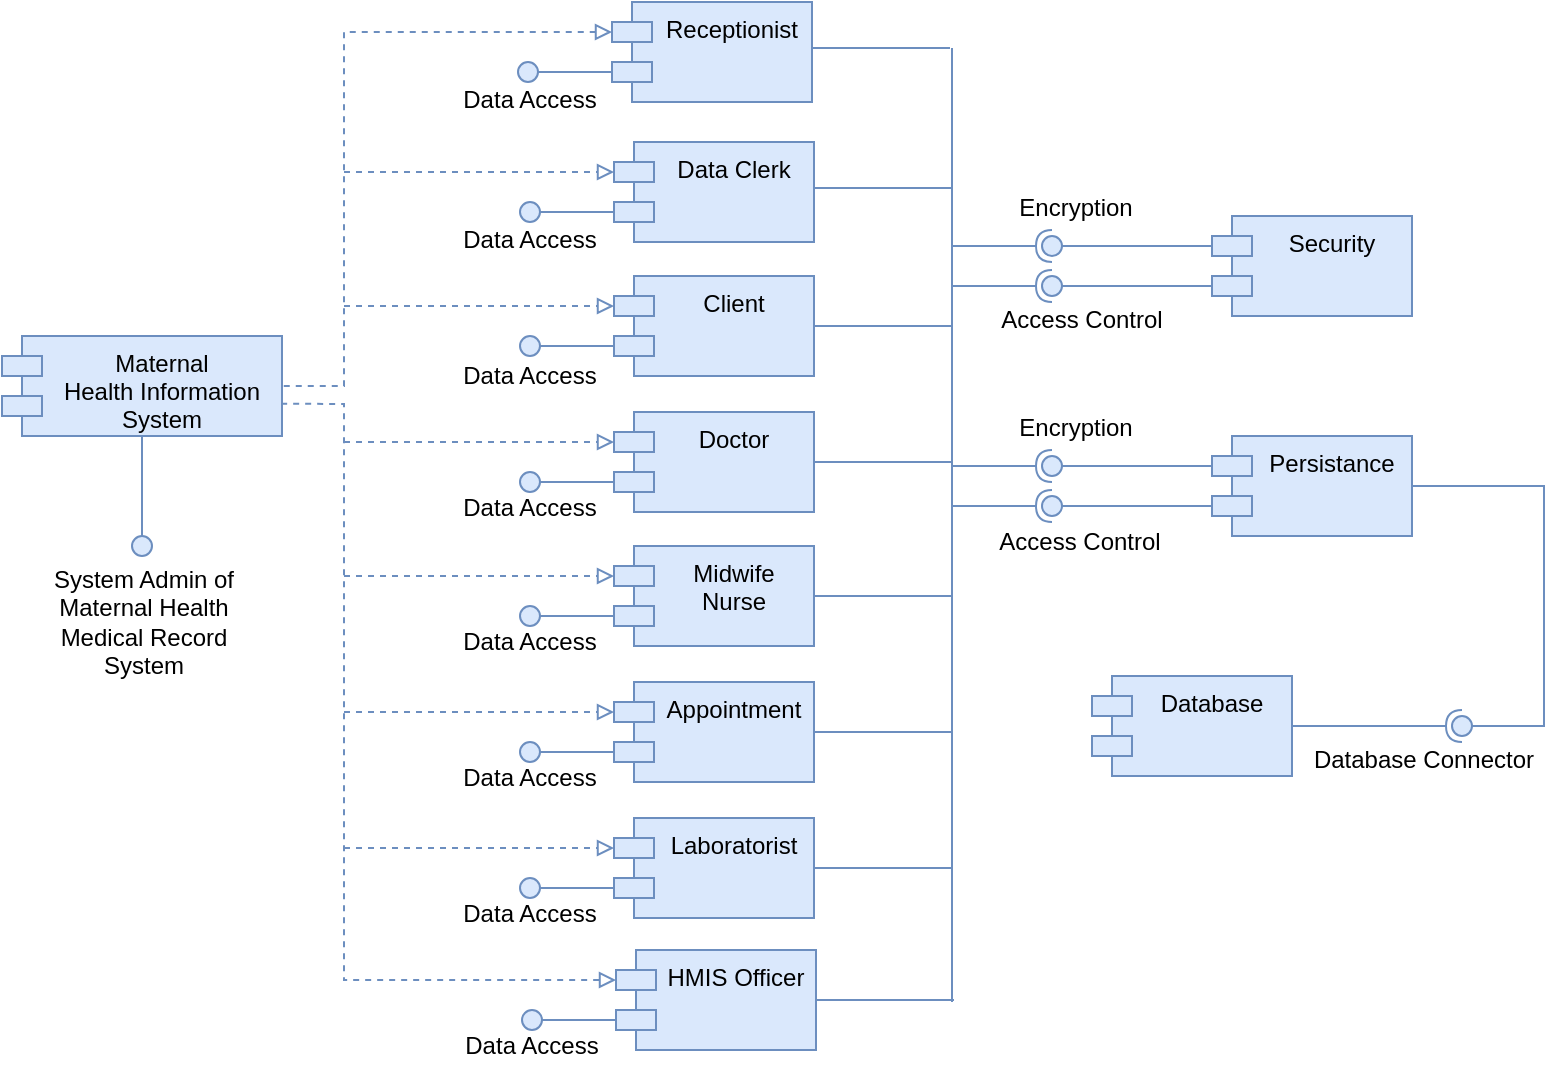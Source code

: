 <mxfile version="18.1.3" type="github">
  <diagram id="Pgbwz4pBEgQIGdPzvF3l" name="Page-1">
    <mxGraphModel dx="764" dy="323" grid="0" gridSize="10" guides="1" tooltips="1" connect="1" arrows="1" fold="1" page="1" pageScale="1" pageWidth="850" pageHeight="1100" math="0" shadow="0">
      <root>
        <mxCell id="0" />
        <mxCell id="1" parent="0" />
        <mxCell id="9rvDqOFrIInNJt9p8Uub-1" value="Receptionist" style="shape=module;align=left;spacingLeft=20;align=center;verticalAlign=top;fillColor=#dae8fc;strokeColor=#6c8ebf;" vertex="1" parent="1">
          <mxGeometry x="334" y="63" width="100" height="50" as="geometry" />
        </mxCell>
        <mxCell id="9rvDqOFrIInNJt9p8Uub-2" value="" style="endArrow=none;html=1;rounded=0;exitX=1;exitY=0.5;exitDx=0;exitDy=0;fillColor=#dae8fc;strokeColor=#6c8ebf;" edge="1" parent="1">
          <mxGeometry width="50" height="50" relative="1" as="geometry">
            <mxPoint x="434" y="86" as="sourcePoint" />
            <mxPoint x="503" y="86" as="targetPoint" />
          </mxGeometry>
        </mxCell>
        <mxCell id="9rvDqOFrIInNJt9p8Uub-3" value="" style="group;" vertex="1" connectable="0" parent="1">
          <mxGeometry x="287" y="93" width="10" height="10" as="geometry" />
        </mxCell>
        <mxCell id="9rvDqOFrIInNJt9p8Uub-4" value="" style="ellipse;whiteSpace=wrap;html=1;align=center;aspect=fixed;resizable=0;points=[];outlineConnect=0;sketch=0;fillColor=#dae8fc;strokeColor=#6c8ebf;" vertex="1" parent="9rvDqOFrIInNJt9p8Uub-3">
          <mxGeometry width="10" height="10" as="geometry" />
        </mxCell>
        <mxCell id="9rvDqOFrIInNJt9p8Uub-5" value="" style="rounded=0;orthogonalLoop=1;jettySize=auto;html=1;endArrow=none;endFill=0;sketch=0;sourcePerimeterSpacing=0;targetPerimeterSpacing=0;exitX=0;exitY=0;exitDx=0;exitDy=35;exitPerimeter=0;fillColor=#dae8fc;strokeColor=#6c8ebf;" edge="1" parent="1" source="9rvDqOFrIInNJt9p8Uub-1" target="9rvDqOFrIInNJt9p8Uub-4">
          <mxGeometry relative="1" as="geometry">
            <mxPoint x="-76" y="-146" as="sourcePoint" />
          </mxGeometry>
        </mxCell>
        <mxCell id="hMI-7zSJe5-7NLcvPueV-1" value="Data Clerk" style="shape=module;align=left;spacingLeft=20;align=center;verticalAlign=top;fillColor=#dae8fc;strokeColor=#6c8ebf;" parent="1" vertex="1">
          <mxGeometry x="335" y="133" width="100" height="50" as="geometry" />
        </mxCell>
        <mxCell id="hMI-7zSJe5-7NLcvPueV-2" value="Maternal&#xa;Health Information&#xa;System" style="shape=module;align=left;spacingLeft=20;align=center;verticalAlign=top;fillColor=#dae8fc;strokeColor=#6c8ebf;" parent="1" vertex="1">
          <mxGeometry x="29" y="230" width="140" height="50" as="geometry" />
        </mxCell>
        <mxCell id="hMI-7zSJe5-7NLcvPueV-3" value="Client" style="shape=module;align=left;spacingLeft=20;align=center;verticalAlign=top;fillColor=#dae8fc;strokeColor=#6c8ebf;" parent="1" vertex="1">
          <mxGeometry x="335" y="200" width="100" height="50" as="geometry" />
        </mxCell>
        <mxCell id="hMI-7zSJe5-7NLcvPueV-4" value="Doctor" style="shape=module;align=left;spacingLeft=20;align=center;verticalAlign=top;fillColor=#dae8fc;strokeColor=#6c8ebf;" parent="1" vertex="1">
          <mxGeometry x="335" y="268" width="100" height="50" as="geometry" />
        </mxCell>
        <mxCell id="hMI-7zSJe5-7NLcvPueV-5" value="Midwife &#xa;Nurse" style="shape=module;align=left;spacingLeft=20;align=center;verticalAlign=top;fillColor=#dae8fc;strokeColor=#6c8ebf;" parent="1" vertex="1">
          <mxGeometry x="335" y="335" width="100" height="50" as="geometry" />
        </mxCell>
        <mxCell id="hMI-7zSJe5-7NLcvPueV-6" value="Appointment" style="shape=module;align=left;spacingLeft=20;align=center;verticalAlign=top;fillColor=#dae8fc;strokeColor=#6c8ebf;" parent="1" vertex="1">
          <mxGeometry x="335" y="403" width="100" height="50" as="geometry" />
        </mxCell>
        <mxCell id="hMI-7zSJe5-7NLcvPueV-7" value="Security" style="shape=module;align=left;spacingLeft=20;align=center;verticalAlign=top;fillColor=#dae8fc;strokeColor=#6c8ebf;" parent="1" vertex="1">
          <mxGeometry x="634" y="170" width="100" height="50" as="geometry" />
        </mxCell>
        <mxCell id="hMI-7zSJe5-7NLcvPueV-8" value="Persistance" style="shape=module;align=left;spacingLeft=20;align=center;verticalAlign=top;fillColor=#dae8fc;strokeColor=#6c8ebf;" parent="1" vertex="1">
          <mxGeometry x="634" y="280" width="100" height="50" as="geometry" />
        </mxCell>
        <mxCell id="hMI-7zSJe5-7NLcvPueV-9" value="Database" style="shape=module;align=left;spacingLeft=20;align=center;verticalAlign=top;fillColor=#dae8fc;strokeColor=#6c8ebf;" parent="1" vertex="1">
          <mxGeometry x="574" y="400" width="100" height="50" as="geometry" />
        </mxCell>
        <mxCell id="hMI-7zSJe5-7NLcvPueV-19" value="" style="rounded=0;orthogonalLoop=1;jettySize=auto;html=1;endArrow=none;endFill=0;sketch=0;sourcePerimeterSpacing=0;targetPerimeterSpacing=0;exitX=0;exitY=0;exitDx=0;exitDy=35;exitPerimeter=0;fillColor=#dae8fc;strokeColor=#6c8ebf;" parent="1" source="hMI-7zSJe5-7NLcvPueV-3" target="hMI-7zSJe5-7NLcvPueV-18" edge="1">
          <mxGeometry relative="1" as="geometry">
            <mxPoint x="-36" y="45" as="sourcePoint" />
          </mxGeometry>
        </mxCell>
        <mxCell id="hMI-7zSJe5-7NLcvPueV-38" value="" style="group;container=0;" parent="1" vertex="1" connectable="0">
          <mxGeometry x="288" y="365" width="10" height="10" as="geometry" />
        </mxCell>
        <mxCell id="hMI-7zSJe5-7NLcvPueV-39" value="" style="group;" parent="1" vertex="1" connectable="0">
          <mxGeometry x="288" y="433" width="10" height="10" as="geometry" />
        </mxCell>
        <mxCell id="hMI-7zSJe5-7NLcvPueV-40" value="" style="group;" parent="hMI-7zSJe5-7NLcvPueV-39" vertex="1" connectable="0">
          <mxGeometry width="10" height="10" as="geometry" />
        </mxCell>
        <mxCell id="hMI-7zSJe5-7NLcvPueV-41" value="" style="group;" parent="hMI-7zSJe5-7NLcvPueV-40" vertex="1" connectable="0">
          <mxGeometry width="10" height="10" as="geometry" />
        </mxCell>
        <mxCell id="hMI-7zSJe5-7NLcvPueV-42" value="" style="group;" parent="hMI-7zSJe5-7NLcvPueV-41" vertex="1" connectable="0">
          <mxGeometry width="10" height="10" as="geometry" />
        </mxCell>
        <mxCell id="hMI-7zSJe5-7NLcvPueV-43" value="" style="ellipse;whiteSpace=wrap;html=1;align=center;aspect=fixed;resizable=0;points=[];outlineConnect=0;sketch=0;fillColor=#dae8fc;strokeColor=#6c8ebf;" parent="hMI-7zSJe5-7NLcvPueV-42" vertex="1">
          <mxGeometry width="10" height="10" as="geometry" />
        </mxCell>
        <mxCell id="hMI-7zSJe5-7NLcvPueV-44" value="" style="rounded=0;orthogonalLoop=1;jettySize=auto;html=1;endArrow=none;endFill=0;sketch=0;sourcePerimeterSpacing=0;targetPerimeterSpacing=0;exitX=0;exitY=0;exitDx=0;exitDy=35;exitPerimeter=0;fillColor=#dae8fc;strokeColor=#6c8ebf;" parent="1" source="hMI-7zSJe5-7NLcvPueV-6" target="hMI-7zSJe5-7NLcvPueV-43" edge="1">
          <mxGeometry relative="1" as="geometry">
            <mxPoint x="314" y="443" as="sourcePoint" />
          </mxGeometry>
        </mxCell>
        <mxCell id="hMI-7zSJe5-7NLcvPueV-45" value="" style="rounded=0;orthogonalLoop=1;jettySize=auto;html=1;endArrow=none;endFill=0;sketch=0;sourcePerimeterSpacing=0;targetPerimeterSpacing=0;exitX=0;exitY=0;exitDx=0;exitDy=15;exitPerimeter=0;fillColor=#dae8fc;strokeColor=#6c8ebf;" parent="1" source="hMI-7zSJe5-7NLcvPueV-7" target="hMI-7zSJe5-7NLcvPueV-47" edge="1">
          <mxGeometry relative="1" as="geometry">
            <mxPoint x="-866" y="-355" as="sourcePoint" />
          </mxGeometry>
        </mxCell>
        <mxCell id="hMI-7zSJe5-7NLcvPueV-58" value="" style="rounded=0;orthogonalLoop=1;jettySize=auto;html=1;endArrow=none;endFill=0;sketch=0;sourcePerimeterSpacing=0;targetPerimeterSpacing=0;exitX=0;exitY=0;exitDx=0;exitDy=15;exitPerimeter=0;fillColor=#dae8fc;strokeColor=#6c8ebf;" parent="1" target="hMI-7zSJe5-7NLcvPueV-57" edge="1">
          <mxGeometry relative="1" as="geometry">
            <mxPoint x="634" y="205" as="sourcePoint" />
          </mxGeometry>
        </mxCell>
        <mxCell id="hMI-7zSJe5-7NLcvPueV-46" value="" style="rounded=0;orthogonalLoop=1;jettySize=auto;html=1;endArrow=halfCircle;endFill=0;entryX=0.5;entryY=0.5;endSize=6;strokeWidth=1;sketch=0;fillColor=#dae8fc;strokeColor=#6c8ebf;" parent="1" target="hMI-7zSJe5-7NLcvPueV-47" edge="1">
          <mxGeometry relative="1" as="geometry">
            <mxPoint x="504" y="185" as="sourcePoint" />
          </mxGeometry>
        </mxCell>
        <mxCell id="hMI-7zSJe5-7NLcvPueV-47" value="" style="ellipse;whiteSpace=wrap;html=1;align=center;aspect=fixed;resizable=0;points=[];outlineConnect=0;sketch=0;rotation=-180;container=0;fillColor=#dae8fc;strokeColor=#6c8ebf;" parent="1" vertex="1">
          <mxGeometry x="549" y="180" width="10" height="10" as="geometry" />
        </mxCell>
        <mxCell id="hMI-7zSJe5-7NLcvPueV-56" value="" style="rounded=0;orthogonalLoop=1;jettySize=auto;html=1;endArrow=halfCircle;endFill=0;entryX=0.5;entryY=0.5;endSize=6;strokeWidth=1;sketch=0;fillColor=#dae8fc;strokeColor=#6c8ebf;" parent="1" target="hMI-7zSJe5-7NLcvPueV-57" edge="1">
          <mxGeometry relative="1" as="geometry">
            <mxPoint x="504" y="205" as="sourcePoint" />
          </mxGeometry>
        </mxCell>
        <mxCell id="hMI-7zSJe5-7NLcvPueV-57" value="" style="ellipse;whiteSpace=wrap;html=1;align=center;aspect=fixed;resizable=0;points=[];outlineConnect=0;sketch=0;rotation=-180;container=0;fillColor=#dae8fc;strokeColor=#6c8ebf;" parent="1" vertex="1">
          <mxGeometry x="549" y="200" width="10" height="10" as="geometry" />
        </mxCell>
        <mxCell id="hMI-7zSJe5-7NLcvPueV-77" value="" style="group;" parent="1" vertex="1" connectable="0">
          <mxGeometry x="504" y="290" width="55" height="10" as="geometry" />
        </mxCell>
        <mxCell id="hMI-7zSJe5-7NLcvPueV-78" value="" style="group;" parent="1" vertex="1" connectable="0">
          <mxGeometry x="504" y="310" width="55" height="10" as="geometry" />
        </mxCell>
        <mxCell id="hMI-7zSJe5-7NLcvPueV-79" value="" style="rounded=0;orthogonalLoop=1;jettySize=auto;html=1;endArrow=none;endFill=0;sketch=0;sourcePerimeterSpacing=0;targetPerimeterSpacing=0;exitX=0;exitY=0;exitDx=0;exitDy=15;exitPerimeter=0;fillColor=#dae8fc;strokeColor=#6c8ebf;" parent="1" target="hMI-7zSJe5-7NLcvPueV-82" edge="1">
          <mxGeometry relative="1" as="geometry">
            <mxPoint x="634" y="295" as="sourcePoint" />
          </mxGeometry>
        </mxCell>
        <mxCell id="hMI-7zSJe5-7NLcvPueV-80" value="" style="rounded=0;orthogonalLoop=1;jettySize=auto;html=1;endArrow=none;endFill=0;sketch=0;sourcePerimeterSpacing=0;targetPerimeterSpacing=0;exitX=0;exitY=0;exitDx=0;exitDy=15;exitPerimeter=0;fillColor=#dae8fc;strokeColor=#6c8ebf;" parent="1" target="hMI-7zSJe5-7NLcvPueV-84" edge="1">
          <mxGeometry relative="1" as="geometry">
            <mxPoint x="634" y="315" as="sourcePoint" />
          </mxGeometry>
        </mxCell>
        <mxCell id="hMI-7zSJe5-7NLcvPueV-81" value="" style="rounded=0;orthogonalLoop=1;jettySize=auto;html=1;endArrow=halfCircle;endFill=0;entryX=0.5;entryY=0.5;endSize=6;strokeWidth=1;sketch=0;fillColor=#dae8fc;strokeColor=#6c8ebf;" parent="1" target="hMI-7zSJe5-7NLcvPueV-82" edge="1">
          <mxGeometry relative="1" as="geometry">
            <mxPoint x="504" y="295" as="sourcePoint" />
          </mxGeometry>
        </mxCell>
        <mxCell id="hMI-7zSJe5-7NLcvPueV-82" value="" style="ellipse;whiteSpace=wrap;html=1;align=center;aspect=fixed;resizable=0;points=[];outlineConnect=0;sketch=0;rotation=-180;container=0;fillColor=#dae8fc;strokeColor=#6c8ebf;" parent="1" vertex="1">
          <mxGeometry x="549" y="290" width="10" height="10" as="geometry" />
        </mxCell>
        <mxCell id="hMI-7zSJe5-7NLcvPueV-83" value="" style="rounded=0;orthogonalLoop=1;jettySize=auto;html=1;endArrow=halfCircle;endFill=0;entryX=0.5;entryY=0.5;endSize=6;strokeWidth=1;sketch=0;fillColor=#dae8fc;strokeColor=#6c8ebf;" parent="1" target="hMI-7zSJe5-7NLcvPueV-84" edge="1">
          <mxGeometry relative="1" as="geometry">
            <mxPoint x="504" y="315" as="sourcePoint" />
          </mxGeometry>
        </mxCell>
        <mxCell id="hMI-7zSJe5-7NLcvPueV-84" value="" style="ellipse;whiteSpace=wrap;html=1;align=center;aspect=fixed;resizable=0;points=[];outlineConnect=0;sketch=0;rotation=-180;container=0;fillColor=#dae8fc;strokeColor=#6c8ebf;" parent="1" vertex="1">
          <mxGeometry x="549" y="310" width="10" height="10" as="geometry" />
        </mxCell>
        <mxCell id="hMI-7zSJe5-7NLcvPueV-87" value="" style="rounded=0;orthogonalLoop=1;jettySize=auto;html=1;endArrow=none;endFill=0;sketch=0;sourcePerimeterSpacing=0;targetPerimeterSpacing=0;exitX=1;exitY=0.5;exitDx=0;exitDy=0;fillColor=#dae8fc;strokeColor=#6c8ebf;" parent="1" source="hMI-7zSJe5-7NLcvPueV-8" target="hMI-7zSJe5-7NLcvPueV-90" edge="1">
          <mxGeometry relative="1" as="geometry">
            <mxPoint x="654" y="235" as="sourcePoint" />
            <Array as="points">
              <mxPoint x="800" y="305" />
              <mxPoint x="800" y="425" />
            </Array>
          </mxGeometry>
        </mxCell>
        <mxCell id="hMI-7zSJe5-7NLcvPueV-89" value="" style="rounded=0;orthogonalLoop=1;jettySize=auto;html=1;endArrow=halfCircle;endFill=0;entryX=0.5;entryY=0.5;endSize=6;strokeWidth=1;sketch=0;exitX=1;exitY=0.5;exitDx=0;exitDy=0;fillColor=#dae8fc;strokeColor=#6c8ebf;" parent="1" source="hMI-7zSJe5-7NLcvPueV-9" target="hMI-7zSJe5-7NLcvPueV-90" edge="1">
          <mxGeometry relative="1" as="geometry">
            <mxPoint x="524" y="235" as="sourcePoint" />
          </mxGeometry>
        </mxCell>
        <mxCell id="hMI-7zSJe5-7NLcvPueV-90" value="" style="ellipse;whiteSpace=wrap;html=1;align=center;aspect=fixed;resizable=0;points=[];outlineConnect=0;sketch=0;rotation=-180;container=0;fillColor=#dae8fc;strokeColor=#6c8ebf;" parent="1" vertex="1">
          <mxGeometry x="754" y="420" width="10" height="10" as="geometry" />
        </mxCell>
        <mxCell id="hMI-7zSJe5-7NLcvPueV-93" value="" style="endArrow=none;html=1;rounded=0;fillColor=#dae8fc;strokeColor=#6c8ebf;" parent="1" edge="1">
          <mxGeometry width="50" height="50" relative="1" as="geometry">
            <mxPoint x="504" y="563" as="sourcePoint" />
            <mxPoint x="504" y="86" as="targetPoint" />
          </mxGeometry>
        </mxCell>
        <mxCell id="hMI-7zSJe5-7NLcvPueV-94" value="" style="endArrow=none;html=1;rounded=0;exitX=1;exitY=0.5;exitDx=0;exitDy=0;fillColor=#dae8fc;strokeColor=#6c8ebf;" parent="1" source="hMI-7zSJe5-7NLcvPueV-6" edge="1">
          <mxGeometry width="50" height="50" relative="1" as="geometry">
            <mxPoint x="434" y="393" as="sourcePoint" />
            <mxPoint x="504" y="428" as="targetPoint" />
          </mxGeometry>
        </mxCell>
        <mxCell id="hMI-7zSJe5-7NLcvPueV-95" value="" style="endArrow=none;html=1;rounded=0;exitX=1;exitY=0.5;exitDx=0;exitDy=0;fillColor=#dae8fc;strokeColor=#6c8ebf;" parent="1" edge="1">
          <mxGeometry width="50" height="50" relative="1" as="geometry">
            <mxPoint x="435" y="360" as="sourcePoint" />
            <mxPoint x="504" y="360" as="targetPoint" />
          </mxGeometry>
        </mxCell>
        <mxCell id="hMI-7zSJe5-7NLcvPueV-96" value="" style="endArrow=none;html=1;rounded=0;exitX=1;exitY=0.5;exitDx=0;exitDy=0;fillColor=#dae8fc;strokeColor=#6c8ebf;" parent="1" edge="1">
          <mxGeometry width="50" height="50" relative="1" as="geometry">
            <mxPoint x="435" y="293" as="sourcePoint" />
            <mxPoint x="504" y="293" as="targetPoint" />
          </mxGeometry>
        </mxCell>
        <mxCell id="hMI-7zSJe5-7NLcvPueV-97" value="" style="endArrow=none;html=1;rounded=0;exitX=1;exitY=0.5;exitDx=0;exitDy=0;fillColor=#dae8fc;strokeColor=#6c8ebf;" parent="1" edge="1">
          <mxGeometry width="50" height="50" relative="1" as="geometry">
            <mxPoint x="435" y="225" as="sourcePoint" />
            <mxPoint x="504" y="225" as="targetPoint" />
          </mxGeometry>
        </mxCell>
        <mxCell id="hMI-7zSJe5-7NLcvPueV-98" value="" style="endArrow=none;html=1;rounded=0;exitX=1;exitY=0.5;exitDx=0;exitDy=0;fillColor=#dae8fc;strokeColor=#6c8ebf;" parent="1" edge="1">
          <mxGeometry width="50" height="50" relative="1" as="geometry">
            <mxPoint x="435" y="156" as="sourcePoint" />
            <mxPoint x="504" y="156" as="targetPoint" />
          </mxGeometry>
        </mxCell>
        <mxCell id="hMI-7zSJe5-7NLcvPueV-99" value="Encryption" style="text;html=1;align=center;verticalAlign=middle;whiteSpace=wrap;rounded=0;" parent="1" vertex="1">
          <mxGeometry x="536" y="151" width="60" height="30" as="geometry" />
        </mxCell>
        <mxCell id="hMI-7zSJe5-7NLcvPueV-100" value="Access Control" style="text;html=1;align=center;verticalAlign=middle;whiteSpace=wrap;rounded=0;" parent="1" vertex="1">
          <mxGeometry x="524" y="207" width="90" height="30" as="geometry" />
        </mxCell>
        <mxCell id="hMI-7zSJe5-7NLcvPueV-101" value="Encryption" style="text;html=1;align=center;verticalAlign=middle;whiteSpace=wrap;rounded=0;" parent="1" vertex="1">
          <mxGeometry x="536" y="261" width="60" height="30" as="geometry" />
        </mxCell>
        <mxCell id="hMI-7zSJe5-7NLcvPueV-102" value="Data Access" style="text;html=1;align=center;verticalAlign=middle;whiteSpace=wrap;rounded=0;" parent="1" vertex="1">
          <mxGeometry x="248" y="168" width="90" height="28" as="geometry" />
        </mxCell>
        <mxCell id="hMI-7zSJe5-7NLcvPueV-103" value="Database Connector" style="text;html=1;align=center;verticalAlign=middle;whiteSpace=wrap;rounded=0;" parent="1" vertex="1">
          <mxGeometry x="680" y="427" width="120" height="30" as="geometry" />
        </mxCell>
        <mxCell id="hMI-7zSJe5-7NLcvPueV-104" value="Access Control" style="text;html=1;align=center;verticalAlign=middle;whiteSpace=wrap;rounded=0;" parent="1" vertex="1">
          <mxGeometry x="523" y="318" width="90" height="30" as="geometry" />
        </mxCell>
        <mxCell id="hMI-7zSJe5-7NLcvPueV-105" value="Data Access" style="text;html=1;align=center;verticalAlign=middle;whiteSpace=wrap;rounded=0;" parent="1" vertex="1">
          <mxGeometry x="248" y="236" width="90" height="28" as="geometry" />
        </mxCell>
        <mxCell id="hMI-7zSJe5-7NLcvPueV-106" value="Data Access" style="text;html=1;align=center;verticalAlign=middle;whiteSpace=wrap;rounded=0;" parent="1" vertex="1">
          <mxGeometry x="248" y="302" width="90" height="28" as="geometry" />
        </mxCell>
        <mxCell id="hMI-7zSJe5-7NLcvPueV-107" value="Data Access" style="text;html=1;align=center;verticalAlign=middle;whiteSpace=wrap;rounded=0;" parent="1" vertex="1">
          <mxGeometry x="248" y="369" width="90" height="28" as="geometry" />
        </mxCell>
        <mxCell id="hMI-7zSJe5-7NLcvPueV-108" value="Data Access" style="text;html=1;align=center;verticalAlign=middle;whiteSpace=wrap;rounded=0;" parent="1" vertex="1">
          <mxGeometry x="248" y="437" width="90" height="28" as="geometry" />
        </mxCell>
        <mxCell id="hMI-7zSJe5-7NLcvPueV-118" value="" style="endArrow=none;dashed=1;html=1;rounded=0;entryX=1;entryY=0.5;entryDx=0;entryDy=0;exitX=0;exitY=0;exitDx=0;exitDy=15;exitPerimeter=0;endFill=0;startArrow=block;startFill=0;fillColor=#dae8fc;strokeColor=#6c8ebf;" parent="1" source="9rvDqOFrIInNJt9p8Uub-1" target="hMI-7zSJe5-7NLcvPueV-2" edge="1">
          <mxGeometry width="50" height="50" relative="1" as="geometry">
            <mxPoint x="220" y="255" as="sourcePoint" />
            <mxPoint x="440" y="300" as="targetPoint" />
            <Array as="points">
              <mxPoint x="200" y="78" />
              <mxPoint x="200" y="255" />
            </Array>
          </mxGeometry>
        </mxCell>
        <mxCell id="hMI-7zSJe5-7NLcvPueV-119" value="" style="endArrow=block;dashed=1;html=1;rounded=0;entryX=0;entryY=0;entryDx=0;entryDy=15;entryPerimeter=0;endFill=0;fillColor=#dae8fc;strokeColor=#6c8ebf;" parent="1" target="hMI-7zSJe5-7NLcvPueV-3" edge="1">
          <mxGeometry width="50" height="50" relative="1" as="geometry">
            <mxPoint x="200" y="215" as="sourcePoint" />
            <mxPoint x="440" y="240" as="targetPoint" />
          </mxGeometry>
        </mxCell>
        <mxCell id="hMI-7zSJe5-7NLcvPueV-120" value="" style="endArrow=block;dashed=1;html=1;rounded=0;entryX=0;entryY=0;entryDx=0;entryDy=15;entryPerimeter=0;endFill=0;fillColor=#dae8fc;strokeColor=#6c8ebf;" parent="1" edge="1">
          <mxGeometry width="50" height="50" relative="1" as="geometry">
            <mxPoint x="200" y="283" as="sourcePoint" />
            <mxPoint x="335" y="283" as="targetPoint" />
          </mxGeometry>
        </mxCell>
        <mxCell id="hMI-7zSJe5-7NLcvPueV-121" value="" style="endArrow=block;dashed=1;html=1;rounded=0;entryX=0;entryY=0;entryDx=0;entryDy=15;entryPerimeter=0;endFill=0;fillColor=#dae8fc;strokeColor=#6c8ebf;" parent="1" edge="1">
          <mxGeometry width="50" height="50" relative="1" as="geometry">
            <mxPoint x="200" y="350" as="sourcePoint" />
            <mxPoint x="335" y="350" as="targetPoint" />
          </mxGeometry>
        </mxCell>
        <mxCell id="hMI-7zSJe5-7NLcvPueV-122" value="" style="endArrow=block;dashed=1;html=1;rounded=0;exitX=0.997;exitY=0.677;exitDx=0;exitDy=0;exitPerimeter=0;endFill=0;fillColor=#dae8fc;strokeColor=#6c8ebf;entryX=0;entryY=0;entryDx=0;entryDy=15;entryPerimeter=0;" parent="1" source="hMI-7zSJe5-7NLcvPueV-2" target="9rvDqOFrIInNJt9p8Uub-17" edge="1">
          <mxGeometry width="50" height="50" relative="1" as="geometry">
            <mxPoint x="220" y="315" as="sourcePoint" />
            <mxPoint x="204" y="527" as="targetPoint" />
            <Array as="points">
              <mxPoint x="200" y="264" />
              <mxPoint x="200" y="552" />
            </Array>
          </mxGeometry>
        </mxCell>
        <mxCell id="hMI-7zSJe5-7NLcvPueV-13" value="" style="group;" parent="1" vertex="1" connectable="0">
          <mxGeometry x="288" y="163" width="10" height="10" as="geometry" />
        </mxCell>
        <mxCell id="hMI-7zSJe5-7NLcvPueV-12" value="" style="ellipse;whiteSpace=wrap;html=1;align=center;aspect=fixed;resizable=0;points=[];outlineConnect=0;sketch=0;fillColor=#dae8fc;strokeColor=#6c8ebf;" parent="hMI-7zSJe5-7NLcvPueV-13" vertex="1">
          <mxGeometry width="10" height="10" as="geometry" />
        </mxCell>
        <mxCell id="hMI-7zSJe5-7NLcvPueV-10" value="" style="rounded=0;orthogonalLoop=1;jettySize=auto;html=1;endArrow=none;endFill=0;sketch=0;sourcePerimeterSpacing=0;targetPerimeterSpacing=0;exitX=0;exitY=0;exitDx=0;exitDy=35;exitPerimeter=0;fillColor=#dae8fc;strokeColor=#6c8ebf;" parent="1" source="hMI-7zSJe5-7NLcvPueV-1" target="hMI-7zSJe5-7NLcvPueV-12" edge="1">
          <mxGeometry relative="1" as="geometry">
            <mxPoint x="-46" y="46" as="sourcePoint" />
          </mxGeometry>
        </mxCell>
        <mxCell id="hMI-7zSJe5-7NLcvPueV-17" value="" style="group;" parent="1" vertex="1" connectable="0">
          <mxGeometry x="288" y="230" width="10" height="10" as="geometry" />
        </mxCell>
        <mxCell id="hMI-7zSJe5-7NLcvPueV-18" value="" style="ellipse;whiteSpace=wrap;html=1;align=center;aspect=fixed;resizable=0;points=[];outlineConnect=0;sketch=0;fillColor=#dae8fc;strokeColor=#6c8ebf;" parent="hMI-7zSJe5-7NLcvPueV-17" vertex="1">
          <mxGeometry width="10" height="10" as="geometry" />
        </mxCell>
        <mxCell id="hMI-7zSJe5-7NLcvPueV-23" value="" style="rounded=0;orthogonalLoop=1;jettySize=auto;html=1;endArrow=none;endFill=0;sketch=0;sourcePerimeterSpacing=0;targetPerimeterSpacing=0;exitX=0;exitY=0;exitDx=0;exitDy=35;exitPerimeter=0;fillColor=#dae8fc;strokeColor=#6c8ebf;" parent="1" source="hMI-7zSJe5-7NLcvPueV-4" target="hMI-7zSJe5-7NLcvPueV-22" edge="1">
          <mxGeometry relative="1" as="geometry">
            <mxPoint x="-56" y="191" as="sourcePoint" />
          </mxGeometry>
        </mxCell>
        <mxCell id="hMI-7zSJe5-7NLcvPueV-22" value="" style="ellipse;whiteSpace=wrap;html=1;align=center;aspect=fixed;resizable=0;points=[];outlineConnect=0;sketch=0;fillColor=#dae8fc;strokeColor=#6c8ebf;" parent="1" vertex="1">
          <mxGeometry x="288" y="298" width="10" height="10" as="geometry" />
        </mxCell>
        <mxCell id="hMI-7zSJe5-7NLcvPueV-25" value="" style="group;container=0;" parent="1" vertex="1" connectable="0">
          <mxGeometry x="288" y="365" width="10" height="10" as="geometry" />
        </mxCell>
        <mxCell id="hMI-7zSJe5-7NLcvPueV-29" value="" style="rounded=0;orthogonalLoop=1;jettySize=auto;html=1;endArrow=none;endFill=0;sketch=0;sourcePerimeterSpacing=0;targetPerimeterSpacing=0;exitX=0;exitY=0;exitDx=0;exitDy=35;exitPerimeter=0;fillColor=#dae8fc;strokeColor=#6c8ebf;" parent="1" source="hMI-7zSJe5-7NLcvPueV-5" target="hMI-7zSJe5-7NLcvPueV-28" edge="1">
          <mxGeometry relative="1" as="geometry">
            <mxPoint x="324" y="375" as="sourcePoint" />
          </mxGeometry>
        </mxCell>
        <mxCell id="hMI-7zSJe5-7NLcvPueV-27" value="" style="group;container=0;" parent="1" vertex="1" connectable="0">
          <mxGeometry x="288" y="365" width="10" height="10" as="geometry" />
        </mxCell>
        <mxCell id="hMI-7zSJe5-7NLcvPueV-28" value="" style="ellipse;whiteSpace=wrap;html=1;align=center;aspect=fixed;resizable=0;points=[];outlineConnect=0;sketch=0;fillColor=#dae8fc;strokeColor=#6c8ebf;" parent="1" vertex="1">
          <mxGeometry x="288" y="365" width="10" height="10" as="geometry" />
        </mxCell>
        <mxCell id="hMI-7zSJe5-7NLcvPueV-124" value="" style="group;" parent="1" vertex="1" connectable="0">
          <mxGeometry x="94" y="330" width="10" height="10" as="geometry" />
        </mxCell>
        <mxCell id="hMI-7zSJe5-7NLcvPueV-125" value="" style="ellipse;whiteSpace=wrap;html=1;align=center;aspect=fixed;resizable=0;points=[];outlineConnect=0;sketch=0;fillColor=#dae8fc;strokeColor=#6c8ebf;" parent="hMI-7zSJe5-7NLcvPueV-124" vertex="1">
          <mxGeometry width="10" height="10" as="geometry" />
        </mxCell>
        <mxCell id="hMI-7zSJe5-7NLcvPueV-126" value="" style="rounded=0;orthogonalLoop=1;jettySize=auto;html=1;endArrow=none;endFill=0;sketch=0;sourcePerimeterSpacing=0;targetPerimeterSpacing=0;exitX=0.5;exitY=1;exitDx=0;exitDy=0;fillColor=#dae8fc;strokeColor=#6c8ebf;" parent="1" source="hMI-7zSJe5-7NLcvPueV-2" target="hMI-7zSJe5-7NLcvPueV-125" edge="1">
          <mxGeometry relative="1" as="geometry">
            <mxPoint x="105" y="347" as="sourcePoint" />
          </mxGeometry>
        </mxCell>
        <mxCell id="hMI-7zSJe5-7NLcvPueV-127" value="System Admin of Maternal Health Medical Record System" style="text;html=1;strokeColor=none;fillColor=none;align=center;verticalAlign=middle;whiteSpace=wrap;rounded=0;" parent="1" vertex="1">
          <mxGeometry x="42" y="341" width="116" height="63" as="geometry" />
        </mxCell>
        <mxCell id="9rvDqOFrIInNJt9p8Uub-6" value="" style="endArrow=block;dashed=1;html=1;rounded=0;entryX=0;entryY=0;entryDx=0;entryDy=15;entryPerimeter=0;endFill=0;fillColor=#dae8fc;strokeColor=#6c8ebf;" edge="1" parent="1">
          <mxGeometry width="50" height="50" relative="1" as="geometry">
            <mxPoint x="200" y="148" as="sourcePoint" />
            <mxPoint x="335" y="148" as="targetPoint" />
          </mxGeometry>
        </mxCell>
        <mxCell id="9rvDqOFrIInNJt9p8Uub-7" value="Data Access" style="text;html=1;align=center;verticalAlign=middle;whiteSpace=wrap;rounded=0;" vertex="1" parent="1">
          <mxGeometry x="248" y="98" width="90" height="28" as="geometry" />
        </mxCell>
        <mxCell id="9rvDqOFrIInNJt9p8Uub-8" value="Laboratorist " style="shape=module;align=left;spacingLeft=20;align=center;verticalAlign=top;fillColor=#dae8fc;strokeColor=#6c8ebf;" vertex="1" parent="1">
          <mxGeometry x="335" y="471" width="100" height="50" as="geometry" />
        </mxCell>
        <mxCell id="9rvDqOFrIInNJt9p8Uub-9" value="" style="group;" vertex="1" connectable="0" parent="1">
          <mxGeometry x="288" y="501" width="10" height="10" as="geometry" />
        </mxCell>
        <mxCell id="9rvDqOFrIInNJt9p8Uub-10" value="" style="group;" vertex="1" connectable="0" parent="9rvDqOFrIInNJt9p8Uub-9">
          <mxGeometry width="10" height="10" as="geometry" />
        </mxCell>
        <mxCell id="9rvDqOFrIInNJt9p8Uub-11" value="" style="group;" vertex="1" connectable="0" parent="9rvDqOFrIInNJt9p8Uub-10">
          <mxGeometry width="10" height="10" as="geometry" />
        </mxCell>
        <mxCell id="9rvDqOFrIInNJt9p8Uub-12" value="" style="group;" vertex="1" connectable="0" parent="9rvDqOFrIInNJt9p8Uub-11">
          <mxGeometry width="10" height="10" as="geometry" />
        </mxCell>
        <mxCell id="9rvDqOFrIInNJt9p8Uub-13" value="" style="ellipse;whiteSpace=wrap;html=1;align=center;aspect=fixed;resizable=0;points=[];outlineConnect=0;sketch=0;fillColor=#dae8fc;strokeColor=#6c8ebf;" vertex="1" parent="9rvDqOFrIInNJt9p8Uub-12">
          <mxGeometry width="10" height="10" as="geometry" />
        </mxCell>
        <mxCell id="9rvDqOFrIInNJt9p8Uub-14" value="" style="rounded=0;orthogonalLoop=1;jettySize=auto;html=1;endArrow=none;endFill=0;sketch=0;sourcePerimeterSpacing=0;targetPerimeterSpacing=0;exitX=0;exitY=0;exitDx=0;exitDy=35;exitPerimeter=0;fillColor=#dae8fc;strokeColor=#6c8ebf;" edge="1" parent="1" source="9rvDqOFrIInNJt9p8Uub-8" target="9rvDqOFrIInNJt9p8Uub-13">
          <mxGeometry relative="1" as="geometry">
            <mxPoint x="314" y="511" as="sourcePoint" />
          </mxGeometry>
        </mxCell>
        <mxCell id="9rvDqOFrIInNJt9p8Uub-15" value="" style="endArrow=none;html=1;rounded=0;exitX=1;exitY=0.5;exitDx=0;exitDy=0;fillColor=#dae8fc;strokeColor=#6c8ebf;" edge="1" parent="1" source="9rvDqOFrIInNJt9p8Uub-8">
          <mxGeometry width="50" height="50" relative="1" as="geometry">
            <mxPoint x="434" y="461" as="sourcePoint" />
            <mxPoint x="504" y="496" as="targetPoint" />
          </mxGeometry>
        </mxCell>
        <mxCell id="9rvDqOFrIInNJt9p8Uub-16" value="Data Access" style="text;html=1;align=center;verticalAlign=middle;whiteSpace=wrap;rounded=0;" vertex="1" parent="1">
          <mxGeometry x="248" y="505" width="90" height="28" as="geometry" />
        </mxCell>
        <mxCell id="9rvDqOFrIInNJt9p8Uub-17" value="HMIS Officer" style="shape=module;align=left;spacingLeft=20;align=center;verticalAlign=top;fillColor=#dae8fc;strokeColor=#6c8ebf;" vertex="1" parent="1">
          <mxGeometry x="336" y="537" width="100" height="50" as="geometry" />
        </mxCell>
        <mxCell id="9rvDqOFrIInNJt9p8Uub-18" value="" style="group;" vertex="1" connectable="0" parent="1">
          <mxGeometry x="289" y="567" width="10" height="10" as="geometry" />
        </mxCell>
        <mxCell id="9rvDqOFrIInNJt9p8Uub-19" value="" style="group;" vertex="1" connectable="0" parent="9rvDqOFrIInNJt9p8Uub-18">
          <mxGeometry width="10" height="10" as="geometry" />
        </mxCell>
        <mxCell id="9rvDqOFrIInNJt9p8Uub-20" value="" style="group;" vertex="1" connectable="0" parent="9rvDqOFrIInNJt9p8Uub-19">
          <mxGeometry width="10" height="10" as="geometry" />
        </mxCell>
        <mxCell id="9rvDqOFrIInNJt9p8Uub-21" value="" style="group;" vertex="1" connectable="0" parent="9rvDqOFrIInNJt9p8Uub-20">
          <mxGeometry width="10" height="10" as="geometry" />
        </mxCell>
        <mxCell id="9rvDqOFrIInNJt9p8Uub-22" value="" style="ellipse;whiteSpace=wrap;html=1;align=center;aspect=fixed;resizable=0;points=[];outlineConnect=0;sketch=0;fillColor=#dae8fc;strokeColor=#6c8ebf;" vertex="1" parent="9rvDqOFrIInNJt9p8Uub-21">
          <mxGeometry width="10" height="10" as="geometry" />
        </mxCell>
        <mxCell id="9rvDqOFrIInNJt9p8Uub-23" value="" style="rounded=0;orthogonalLoop=1;jettySize=auto;html=1;endArrow=none;endFill=0;sketch=0;sourcePerimeterSpacing=0;targetPerimeterSpacing=0;exitX=0;exitY=0;exitDx=0;exitDy=35;exitPerimeter=0;fillColor=#dae8fc;strokeColor=#6c8ebf;" edge="1" parent="1" source="9rvDqOFrIInNJt9p8Uub-17" target="9rvDqOFrIInNJt9p8Uub-22">
          <mxGeometry relative="1" as="geometry">
            <mxPoint x="315" y="577" as="sourcePoint" />
          </mxGeometry>
        </mxCell>
        <mxCell id="9rvDqOFrIInNJt9p8Uub-24" value="" style="endArrow=none;html=1;rounded=0;exitX=1;exitY=0.5;exitDx=0;exitDy=0;fillColor=#dae8fc;strokeColor=#6c8ebf;" edge="1" parent="1" source="9rvDqOFrIInNJt9p8Uub-17">
          <mxGeometry width="50" height="50" relative="1" as="geometry">
            <mxPoint x="435" y="527" as="sourcePoint" />
            <mxPoint x="505" y="562" as="targetPoint" />
          </mxGeometry>
        </mxCell>
        <mxCell id="9rvDqOFrIInNJt9p8Uub-25" value="Data Access" style="text;html=1;align=center;verticalAlign=middle;whiteSpace=wrap;rounded=0;" vertex="1" parent="1">
          <mxGeometry x="249" y="571" width="90" height="28" as="geometry" />
        </mxCell>
        <mxCell id="9rvDqOFrIInNJt9p8Uub-26" value="" style="endArrow=block;dashed=1;html=1;rounded=0;entryX=0;entryY=0;entryDx=0;entryDy=15;entryPerimeter=0;endFill=0;fillColor=#dae8fc;strokeColor=#6c8ebf;" edge="1" parent="1">
          <mxGeometry width="50" height="50" relative="1" as="geometry">
            <mxPoint x="200" y="418" as="sourcePoint" />
            <mxPoint x="335" y="418" as="targetPoint" />
          </mxGeometry>
        </mxCell>
        <mxCell id="9rvDqOFrIInNJt9p8Uub-27" value="" style="endArrow=block;dashed=1;html=1;rounded=0;entryX=0;entryY=0;entryDx=0;entryDy=15;entryPerimeter=0;endFill=0;fillColor=#dae8fc;strokeColor=#6c8ebf;" edge="1" parent="1">
          <mxGeometry width="50" height="50" relative="1" as="geometry">
            <mxPoint x="200" y="486" as="sourcePoint" />
            <mxPoint x="335" y="486" as="targetPoint" />
          </mxGeometry>
        </mxCell>
      </root>
    </mxGraphModel>
  </diagram>
</mxfile>
